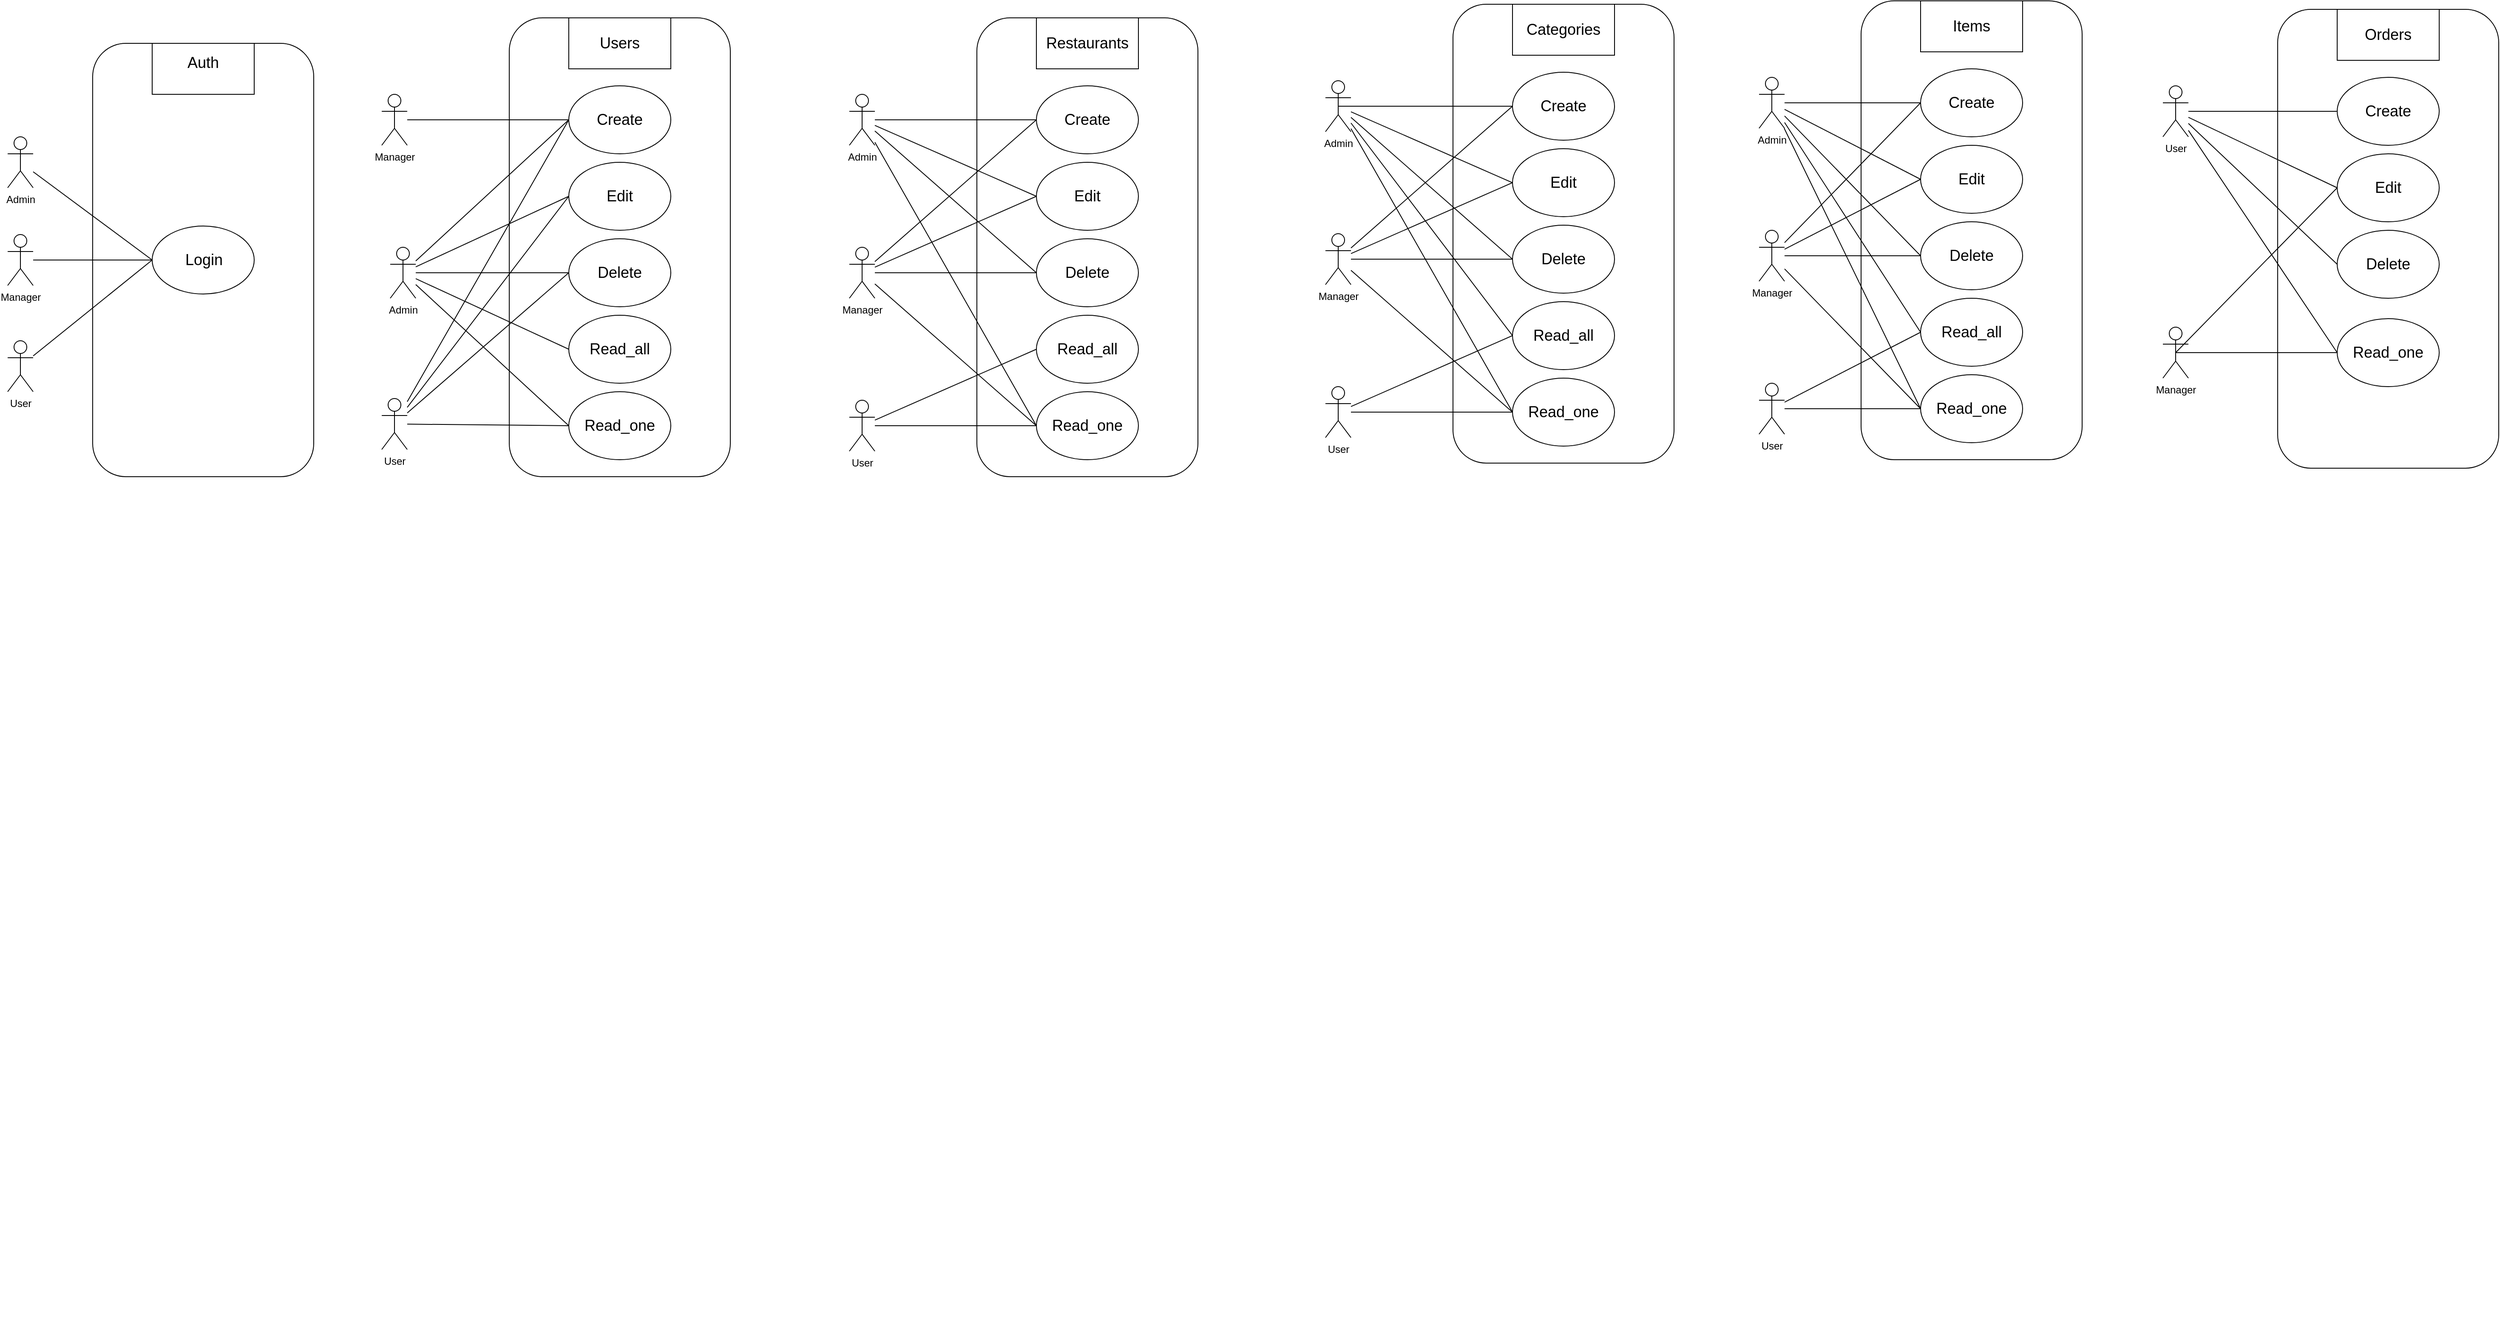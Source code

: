 <mxfile version="26.2.14">
  <diagram name="Page-1" id="IrTlBUPpmgUFjL3WfEIQ">
    <mxGraphModel dx="1830" dy="774" grid="1" gridSize="10" guides="1" tooltips="1" connect="1" arrows="1" fold="1" page="1" pageScale="1" pageWidth="827" pageHeight="1169" math="0" shadow="0">
      <root>
        <mxCell id="0" />
        <mxCell id="1" parent="0" />
        <mxCell id="YVw0PT_iwyBrZhyOGW0D-64" value="" style="group" vertex="1" connectable="0" parent="1">
          <mxGeometry x="620" y="1860" width="230" height="110" as="geometry" />
        </mxCell>
        <mxCell id="YVw0PT_iwyBrZhyOGW0D-65" value="" style="rounded=1;whiteSpace=wrap;html=1;" vertex="1" parent="1">
          <mxGeometry x="950" y="1170" width="260" height="540" as="geometry" />
        </mxCell>
        <mxCell id="YVw0PT_iwyBrZhyOGW0D-66" value="User&lt;div&gt;&lt;br&gt;&lt;/div&gt;" style="shape=umlActor;verticalLabelPosition=bottom;verticalAlign=top;html=1;outlineConnect=0;" vertex="1" parent="1">
          <mxGeometry x="800" y="1618" width="30" height="60" as="geometry" />
        </mxCell>
        <mxCell id="YVw0PT_iwyBrZhyOGW0D-67" value="&lt;div&gt;&lt;span style=&quot;font-size: 18px;&quot;&gt;Users&lt;/span&gt;&lt;/div&gt;" style="rounded=0;whiteSpace=wrap;html=1;" vertex="1" parent="1">
          <mxGeometry x="1020" y="1170" width="120" height="60" as="geometry" />
        </mxCell>
        <mxCell id="YVw0PT_iwyBrZhyOGW0D-68" value="&lt;span style=&quot;font-size: 18px;&quot;&gt;Create&lt;/span&gt;" style="ellipse;whiteSpace=wrap;html=1;" vertex="1" parent="1">
          <mxGeometry x="1020" y="1250" width="120" height="80" as="geometry" />
        </mxCell>
        <mxCell id="YVw0PT_iwyBrZhyOGW0D-69" value="&lt;div&gt;Manager&lt;/div&gt;" style="shape=umlActor;verticalLabelPosition=bottom;verticalAlign=top;html=1;outlineConnect=0;" vertex="1" parent="1">
          <mxGeometry x="800" y="1260" width="30" height="60" as="geometry" />
        </mxCell>
        <mxCell id="YVw0PT_iwyBrZhyOGW0D-70" value="&lt;div&gt;Admin&lt;/div&gt;" style="shape=umlActor;verticalLabelPosition=bottom;verticalAlign=top;html=1;outlineConnect=0;" vertex="1" parent="1">
          <mxGeometry x="810" y="1440" width="30" height="60" as="geometry" />
        </mxCell>
        <mxCell id="YVw0PT_iwyBrZhyOGW0D-71" value="&lt;span style=&quot;font-size: 18px;&quot;&gt;Edit&lt;/span&gt;" style="ellipse;whiteSpace=wrap;html=1;" vertex="1" parent="1">
          <mxGeometry x="1020" y="1340" width="120" height="80" as="geometry" />
        </mxCell>
        <mxCell id="YVw0PT_iwyBrZhyOGW0D-72" value="&lt;span style=&quot;font-size: 18px;&quot;&gt;Delete&lt;/span&gt;" style="ellipse;whiteSpace=wrap;html=1;" vertex="1" parent="1">
          <mxGeometry x="1020" y="1430" width="120" height="80" as="geometry" />
        </mxCell>
        <mxCell id="YVw0PT_iwyBrZhyOGW0D-73" value="&lt;span style=&quot;font-size: 18px;&quot;&gt;Read_all&lt;/span&gt;" style="ellipse;whiteSpace=wrap;html=1;" vertex="1" parent="1">
          <mxGeometry x="1020" y="1520" width="120" height="80" as="geometry" />
        </mxCell>
        <mxCell id="YVw0PT_iwyBrZhyOGW0D-74" value="&lt;span style=&quot;font-size: 18px;&quot;&gt;Read_one&lt;/span&gt;" style="ellipse;whiteSpace=wrap;html=1;" vertex="1" parent="1">
          <mxGeometry x="1020" y="1610" width="120" height="80" as="geometry" />
        </mxCell>
        <mxCell id="YVw0PT_iwyBrZhyOGW0D-75" value="" style="endArrow=none;html=1;rounded=0;entryX=0;entryY=0.5;entryDx=0;entryDy=0;" edge="1" parent="1" source="YVw0PT_iwyBrZhyOGW0D-66" target="YVw0PT_iwyBrZhyOGW0D-68">
          <mxGeometry width="50" height="50" relative="1" as="geometry">
            <mxPoint x="1060" y="1450" as="sourcePoint" />
            <mxPoint x="1110" y="1400" as="targetPoint" />
          </mxGeometry>
        </mxCell>
        <mxCell id="YVw0PT_iwyBrZhyOGW0D-76" value="" style="endArrow=none;html=1;rounded=0;entryX=0;entryY=0.5;entryDx=0;entryDy=0;" edge="1" parent="1" source="YVw0PT_iwyBrZhyOGW0D-69" target="YVw0PT_iwyBrZhyOGW0D-68">
          <mxGeometry width="50" height="50" relative="1" as="geometry">
            <mxPoint x="870" y="1488" as="sourcePoint" />
            <mxPoint x="1040" y="1460" as="targetPoint" />
          </mxGeometry>
        </mxCell>
        <mxCell id="YVw0PT_iwyBrZhyOGW0D-77" value="" style="endArrow=none;html=1;rounded=0;exitX=0;exitY=0.5;exitDx=0;exitDy=0;" edge="1" parent="1" source="YVw0PT_iwyBrZhyOGW0D-68" target="YVw0PT_iwyBrZhyOGW0D-70">
          <mxGeometry width="50" height="50" relative="1" as="geometry">
            <mxPoint x="870" y="1338" as="sourcePoint" />
            <mxPoint x="1040" y="1310" as="targetPoint" />
          </mxGeometry>
        </mxCell>
        <mxCell id="YVw0PT_iwyBrZhyOGW0D-78" value="" style="endArrow=none;html=1;rounded=0;exitX=0;exitY=0.5;exitDx=0;exitDy=0;" edge="1" parent="1" source="YVw0PT_iwyBrZhyOGW0D-71" target="YVw0PT_iwyBrZhyOGW0D-70">
          <mxGeometry width="50" height="50" relative="1" as="geometry">
            <mxPoint x="880" y="1348" as="sourcePoint" />
            <mxPoint x="1050" y="1320" as="targetPoint" />
          </mxGeometry>
        </mxCell>
        <mxCell id="YVw0PT_iwyBrZhyOGW0D-79" value="" style="endArrow=none;html=1;rounded=0;exitX=0;exitY=0.5;exitDx=0;exitDy=0;" edge="1" parent="1" source="YVw0PT_iwyBrZhyOGW0D-72" target="YVw0PT_iwyBrZhyOGW0D-70">
          <mxGeometry width="50" height="50" relative="1" as="geometry">
            <mxPoint x="890" y="1358" as="sourcePoint" />
            <mxPoint x="1060" y="1330" as="targetPoint" />
          </mxGeometry>
        </mxCell>
        <mxCell id="YVw0PT_iwyBrZhyOGW0D-80" value="" style="endArrow=none;html=1;rounded=0;exitX=0;exitY=0.5;exitDx=0;exitDy=0;" edge="1" parent="1" source="YVw0PT_iwyBrZhyOGW0D-73" target="YVw0PT_iwyBrZhyOGW0D-70">
          <mxGeometry width="50" height="50" relative="1" as="geometry">
            <mxPoint x="900" y="1368" as="sourcePoint" />
            <mxPoint x="1070" y="1340" as="targetPoint" />
          </mxGeometry>
        </mxCell>
        <mxCell id="YVw0PT_iwyBrZhyOGW0D-81" value="" style="endArrow=none;html=1;rounded=0;exitX=0;exitY=0.5;exitDx=0;exitDy=0;" edge="1" parent="1" source="YVw0PT_iwyBrZhyOGW0D-74" target="YVw0PT_iwyBrZhyOGW0D-70">
          <mxGeometry width="50" height="50" relative="1" as="geometry">
            <mxPoint x="910" y="1378" as="sourcePoint" />
            <mxPoint x="1080" y="1350" as="targetPoint" />
          </mxGeometry>
        </mxCell>
        <mxCell id="YVw0PT_iwyBrZhyOGW0D-82" value="" style="endArrow=none;html=1;rounded=0;entryX=0;entryY=0.5;entryDx=0;entryDy=0;" edge="1" parent="1" source="YVw0PT_iwyBrZhyOGW0D-66" target="YVw0PT_iwyBrZhyOGW0D-71">
          <mxGeometry width="50" height="50" relative="1" as="geometry">
            <mxPoint x="920" y="1388" as="sourcePoint" />
            <mxPoint x="1090" y="1360" as="targetPoint" />
          </mxGeometry>
        </mxCell>
        <mxCell id="YVw0PT_iwyBrZhyOGW0D-83" value="" style="endArrow=none;html=1;rounded=0;entryX=0;entryY=0.5;entryDx=0;entryDy=0;" edge="1" parent="1" source="YVw0PT_iwyBrZhyOGW0D-66" target="YVw0PT_iwyBrZhyOGW0D-72">
          <mxGeometry width="50" height="50" relative="1" as="geometry">
            <mxPoint x="930" y="1398" as="sourcePoint" />
            <mxPoint x="1100" y="1370" as="targetPoint" />
          </mxGeometry>
        </mxCell>
        <mxCell id="YVw0PT_iwyBrZhyOGW0D-84" value="" style="endArrow=none;html=1;rounded=0;entryX=0;entryY=0.5;entryDx=0;entryDy=0;" edge="1" parent="1" source="YVw0PT_iwyBrZhyOGW0D-66" target="YVw0PT_iwyBrZhyOGW0D-74">
          <mxGeometry width="50" height="50" relative="1" as="geometry">
            <mxPoint x="940" y="1408" as="sourcePoint" />
            <mxPoint x="1110" y="1380" as="targetPoint" />
          </mxGeometry>
        </mxCell>
        <mxCell id="YVw0PT_iwyBrZhyOGW0D-85" value="" style="group" vertex="1" connectable="0" parent="1">
          <mxGeometry x="1230" y="2560" width="230" height="110" as="geometry" />
        </mxCell>
        <mxCell id="YVw0PT_iwyBrZhyOGW0D-86" value="" style="group" vertex="1" connectable="0" parent="YVw0PT_iwyBrZhyOGW0D-85">
          <mxGeometry width="230" height="110" as="geometry" />
        </mxCell>
        <mxCell id="YVw0PT_iwyBrZhyOGW0D-87" style="edgeStyle=orthogonalEdgeStyle;rounded=0;orthogonalLoop=1;jettySize=auto;html=1;exitX=0.5;exitY=1;exitDx=0;exitDy=0;exitPerimeter=0;" edge="1" parent="YVw0PT_iwyBrZhyOGW0D-86">
          <mxGeometry relative="1" as="geometry">
            <mxPoint x="115.0" y="110.0" as="sourcePoint" />
            <mxPoint x="115.0" y="110.0" as="targetPoint" />
          </mxGeometry>
        </mxCell>
        <mxCell id="YVw0PT_iwyBrZhyOGW0D-88" value="" style="group" vertex="1" connectable="0" parent="1">
          <mxGeometry x="2460" y="2590" width="230" height="110" as="geometry" />
        </mxCell>
        <mxCell id="YVw0PT_iwyBrZhyOGW0D-89" value="" style="group" vertex="1" connectable="0" parent="YVw0PT_iwyBrZhyOGW0D-88">
          <mxGeometry width="230" height="110" as="geometry" />
        </mxCell>
        <mxCell id="YVw0PT_iwyBrZhyOGW0D-90" style="edgeStyle=orthogonalEdgeStyle;rounded=0;orthogonalLoop=1;jettySize=auto;html=1;exitX=0.5;exitY=1;exitDx=0;exitDy=0;exitPerimeter=0;" edge="1" parent="YVw0PT_iwyBrZhyOGW0D-89">
          <mxGeometry relative="1" as="geometry">
            <mxPoint x="115.0" y="110.0" as="sourcePoint" />
            <mxPoint x="115.0" y="110.0" as="targetPoint" />
          </mxGeometry>
        </mxCell>
        <mxCell id="YVw0PT_iwyBrZhyOGW0D-91" value="" style="rounded=1;whiteSpace=wrap;html=1;" vertex="1" parent="1">
          <mxGeometry x="460" y="1200" width="260" height="510" as="geometry" />
        </mxCell>
        <mxCell id="YVw0PT_iwyBrZhyOGW0D-92" value="User&lt;div&gt;&lt;br&gt;&lt;/div&gt;" style="shape=umlActor;verticalLabelPosition=bottom;verticalAlign=top;html=1;outlineConnect=0;" vertex="1" parent="1">
          <mxGeometry x="360" y="1550" width="30" height="60" as="geometry" />
        </mxCell>
        <mxCell id="YVw0PT_iwyBrZhyOGW0D-93" value="&lt;font style=&quot;font-size: 18px;&quot;&gt;Auth&lt;/font&gt;&lt;div&gt;&lt;br&gt;&lt;/div&gt;" style="rounded=0;whiteSpace=wrap;html=1;" vertex="1" parent="1">
          <mxGeometry x="530" y="1200" width="120" height="60" as="geometry" />
        </mxCell>
        <mxCell id="YVw0PT_iwyBrZhyOGW0D-94" value="" style="ellipse;whiteSpace=wrap;html=1;" vertex="1" parent="1">
          <mxGeometry x="530" y="1415" width="120" height="80" as="geometry" />
        </mxCell>
        <mxCell id="YVw0PT_iwyBrZhyOGW0D-95" value="&lt;font style=&quot;font-size: 18px;&quot;&gt;Login&lt;/font&gt;" style="text;html=1;align=center;verticalAlign=middle;whiteSpace=wrap;rounded=0;" vertex="1" parent="1">
          <mxGeometry x="561" y="1440" width="60" height="30" as="geometry" />
        </mxCell>
        <mxCell id="YVw0PT_iwyBrZhyOGW0D-96" value="&lt;div&gt;Manager&lt;/div&gt;" style="shape=umlActor;verticalLabelPosition=bottom;verticalAlign=top;html=1;outlineConnect=0;" vertex="1" parent="1">
          <mxGeometry x="360" y="1425" width="30" height="60" as="geometry" />
        </mxCell>
        <mxCell id="YVw0PT_iwyBrZhyOGW0D-97" value="&lt;div&gt;Admin&lt;/div&gt;" style="shape=umlActor;verticalLabelPosition=bottom;verticalAlign=top;html=1;outlineConnect=0;" vertex="1" parent="1">
          <mxGeometry x="360" y="1310" width="30" height="60" as="geometry" />
        </mxCell>
        <mxCell id="YVw0PT_iwyBrZhyOGW0D-98" value="" style="endArrow=none;html=1;rounded=0;entryX=0;entryY=0.5;entryDx=0;entryDy=0;" edge="1" parent="1" source="YVw0PT_iwyBrZhyOGW0D-96" target="YVw0PT_iwyBrZhyOGW0D-94">
          <mxGeometry width="50" height="50" relative="1" as="geometry">
            <mxPoint x="530" y="1570" as="sourcePoint" />
            <mxPoint x="580" y="1520" as="targetPoint" />
          </mxGeometry>
        </mxCell>
        <mxCell id="YVw0PT_iwyBrZhyOGW0D-99" value="" style="endArrow=none;html=1;rounded=0;entryX=0;entryY=0.5;entryDx=0;entryDy=0;" edge="1" parent="1" source="YVw0PT_iwyBrZhyOGW0D-92" target="YVw0PT_iwyBrZhyOGW0D-94">
          <mxGeometry width="50" height="50" relative="1" as="geometry">
            <mxPoint x="360" y="1354" as="sourcePoint" />
            <mxPoint x="548" y="1320" as="targetPoint" />
          </mxGeometry>
        </mxCell>
        <mxCell id="YVw0PT_iwyBrZhyOGW0D-100" value="" style="endArrow=none;html=1;rounded=0;exitX=0;exitY=0.5;exitDx=0;exitDy=0;" edge="1" parent="1" source="YVw0PT_iwyBrZhyOGW0D-94" target="YVw0PT_iwyBrZhyOGW0D-97">
          <mxGeometry width="50" height="50" relative="1" as="geometry">
            <mxPoint x="660" y="1440" as="sourcePoint" />
            <mxPoint x="848" y="1406" as="targetPoint" />
          </mxGeometry>
        </mxCell>
        <mxCell id="YVw0PT_iwyBrZhyOGW0D-101" value="" style="group" vertex="1" connectable="0" parent="1">
          <mxGeometry x="2140" y="2070" width="230" height="110" as="geometry" />
        </mxCell>
        <mxCell id="YVw0PT_iwyBrZhyOGW0D-102" value="" style="group" vertex="1" connectable="0" parent="YVw0PT_iwyBrZhyOGW0D-101">
          <mxGeometry width="230" height="110" as="geometry" />
        </mxCell>
        <mxCell id="YVw0PT_iwyBrZhyOGW0D-103" style="edgeStyle=orthogonalEdgeStyle;rounded=0;orthogonalLoop=1;jettySize=auto;html=1;exitX=0.5;exitY=1;exitDx=0;exitDy=0;exitPerimeter=0;" edge="1" parent="YVw0PT_iwyBrZhyOGW0D-102">
          <mxGeometry relative="1" as="geometry">
            <mxPoint x="115.0" y="110.0" as="sourcePoint" />
            <mxPoint x="115.0" y="110.0" as="targetPoint" />
          </mxGeometry>
        </mxCell>
        <mxCell id="YVw0PT_iwyBrZhyOGW0D-104" value="" style="rounded=1;whiteSpace=wrap;html=1;" vertex="1" parent="1">
          <mxGeometry x="1500" y="1170" width="260" height="540" as="geometry" />
        </mxCell>
        <mxCell id="YVw0PT_iwyBrZhyOGW0D-105" value="User&lt;div&gt;&lt;br&gt;&lt;/div&gt;" style="shape=umlActor;verticalLabelPosition=bottom;verticalAlign=top;html=1;outlineConnect=0;" vertex="1" parent="1">
          <mxGeometry x="1350" y="1620" width="30" height="60" as="geometry" />
        </mxCell>
        <mxCell id="YVw0PT_iwyBrZhyOGW0D-106" value="&lt;div&gt;&lt;span style=&quot;font-size: 18px;&quot;&gt;Restaurants&lt;/span&gt;&lt;/div&gt;" style="rounded=0;whiteSpace=wrap;html=1;" vertex="1" parent="1">
          <mxGeometry x="1570" y="1170" width="120" height="60" as="geometry" />
        </mxCell>
        <mxCell id="YVw0PT_iwyBrZhyOGW0D-107" value="&lt;span style=&quot;font-size: 18px;&quot;&gt;Create&lt;/span&gt;" style="ellipse;whiteSpace=wrap;html=1;" vertex="1" parent="1">
          <mxGeometry x="1570" y="1250" width="120" height="80" as="geometry" />
        </mxCell>
        <mxCell id="YVw0PT_iwyBrZhyOGW0D-108" value="&lt;div&gt;Manager&lt;/div&gt;" style="shape=umlActor;verticalLabelPosition=bottom;verticalAlign=top;html=1;outlineConnect=0;" vertex="1" parent="1">
          <mxGeometry x="1350" y="1440" width="30" height="60" as="geometry" />
        </mxCell>
        <mxCell id="YVw0PT_iwyBrZhyOGW0D-109" value="&lt;div&gt;Admin&lt;/div&gt;" style="shape=umlActor;verticalLabelPosition=bottom;verticalAlign=top;html=1;outlineConnect=0;" vertex="1" parent="1">
          <mxGeometry x="1350" y="1260" width="30" height="60" as="geometry" />
        </mxCell>
        <mxCell id="YVw0PT_iwyBrZhyOGW0D-110" value="&lt;span style=&quot;font-size: 18px;&quot;&gt;Edit&lt;/span&gt;" style="ellipse;whiteSpace=wrap;html=1;" vertex="1" parent="1">
          <mxGeometry x="1570" y="1340" width="120" height="80" as="geometry" />
        </mxCell>
        <mxCell id="YVw0PT_iwyBrZhyOGW0D-111" value="&lt;span style=&quot;font-size: 18px;&quot;&gt;Delete&lt;/span&gt;" style="ellipse;whiteSpace=wrap;html=1;" vertex="1" parent="1">
          <mxGeometry x="1570" y="1430" width="120" height="80" as="geometry" />
        </mxCell>
        <mxCell id="YVw0PT_iwyBrZhyOGW0D-112" value="&lt;span style=&quot;font-size: 18px;&quot;&gt;Read_all&lt;/span&gt;" style="ellipse;whiteSpace=wrap;html=1;" vertex="1" parent="1">
          <mxGeometry x="1570" y="1520" width="120" height="80" as="geometry" />
        </mxCell>
        <mxCell id="YVw0PT_iwyBrZhyOGW0D-113" value="&lt;span style=&quot;font-size: 18px;&quot;&gt;Read_one&lt;/span&gt;" style="ellipse;whiteSpace=wrap;html=1;" vertex="1" parent="1">
          <mxGeometry x="1570" y="1610" width="120" height="80" as="geometry" />
        </mxCell>
        <mxCell id="YVw0PT_iwyBrZhyOGW0D-114" value="" style="endArrow=none;html=1;rounded=0;entryX=0;entryY=0.5;entryDx=0;entryDy=0;" edge="1" parent="1" source="YVw0PT_iwyBrZhyOGW0D-108" target="YVw0PT_iwyBrZhyOGW0D-107">
          <mxGeometry width="50" height="50" relative="1" as="geometry">
            <mxPoint x="1540" y="1450" as="sourcePoint" />
            <mxPoint x="1590" y="1400" as="targetPoint" />
          </mxGeometry>
        </mxCell>
        <mxCell id="YVw0PT_iwyBrZhyOGW0D-115" value="" style="endArrow=none;html=1;rounded=0;entryX=0;entryY=0.5;entryDx=0;entryDy=0;" edge="1" parent="1" source="YVw0PT_iwyBrZhyOGW0D-109" target="YVw0PT_iwyBrZhyOGW0D-107">
          <mxGeometry width="50" height="50" relative="1" as="geometry">
            <mxPoint x="1410" y="1585" as="sourcePoint" />
            <mxPoint x="1580" y="1594" as="targetPoint" />
          </mxGeometry>
        </mxCell>
        <mxCell id="YVw0PT_iwyBrZhyOGW0D-116" value="" style="endArrow=none;html=1;rounded=0;entryX=0;entryY=0.5;entryDx=0;entryDy=0;" edge="1" parent="1" source="YVw0PT_iwyBrZhyOGW0D-108" target="YVw0PT_iwyBrZhyOGW0D-110">
          <mxGeometry width="50" height="50" relative="1" as="geometry">
            <mxPoint x="1420" y="1301" as="sourcePoint" />
            <mxPoint x="1590" y="1310" as="targetPoint" />
          </mxGeometry>
        </mxCell>
        <mxCell id="YVw0PT_iwyBrZhyOGW0D-117" value="" style="endArrow=none;html=1;rounded=0;entryX=0;entryY=0.5;entryDx=0;entryDy=0;" edge="1" parent="1" source="YVw0PT_iwyBrZhyOGW0D-108" target="YVw0PT_iwyBrZhyOGW0D-111">
          <mxGeometry width="50" height="50" relative="1" as="geometry">
            <mxPoint x="1430" y="1311" as="sourcePoint" />
            <mxPoint x="1600" y="1320" as="targetPoint" />
          </mxGeometry>
        </mxCell>
        <mxCell id="YVw0PT_iwyBrZhyOGW0D-118" value="" style="endArrow=none;html=1;rounded=0;entryX=0;entryY=0.5;entryDx=0;entryDy=0;" edge="1" parent="1" source="YVw0PT_iwyBrZhyOGW0D-108" target="YVw0PT_iwyBrZhyOGW0D-113">
          <mxGeometry width="50" height="50" relative="1" as="geometry">
            <mxPoint x="1440" y="1321" as="sourcePoint" />
            <mxPoint x="1610" y="1330" as="targetPoint" />
          </mxGeometry>
        </mxCell>
        <mxCell id="YVw0PT_iwyBrZhyOGW0D-119" value="" style="endArrow=none;html=1;rounded=0;entryX=0;entryY=0.5;entryDx=0;entryDy=0;" edge="1" parent="1" source="YVw0PT_iwyBrZhyOGW0D-105" target="YVw0PT_iwyBrZhyOGW0D-112">
          <mxGeometry width="50" height="50" relative="1" as="geometry">
            <mxPoint x="1450" y="1331" as="sourcePoint" />
            <mxPoint x="1620" y="1340" as="targetPoint" />
          </mxGeometry>
        </mxCell>
        <mxCell id="YVw0PT_iwyBrZhyOGW0D-120" value="" style="endArrow=none;html=1;rounded=0;entryX=0;entryY=0.5;entryDx=0;entryDy=0;" edge="1" parent="1" source="YVw0PT_iwyBrZhyOGW0D-105" target="YVw0PT_iwyBrZhyOGW0D-113">
          <mxGeometry width="50" height="50" relative="1" as="geometry">
            <mxPoint x="1460" y="1341" as="sourcePoint" />
            <mxPoint x="1630" y="1350" as="targetPoint" />
          </mxGeometry>
        </mxCell>
        <mxCell id="YVw0PT_iwyBrZhyOGW0D-121" value="" style="endArrow=none;html=1;rounded=0;entryX=0;entryY=0.5;entryDx=0;entryDy=0;" edge="1" parent="1" source="YVw0PT_iwyBrZhyOGW0D-109" target="YVw0PT_iwyBrZhyOGW0D-110">
          <mxGeometry width="50" height="50" relative="1" as="geometry">
            <mxPoint x="1470" y="1351" as="sourcePoint" />
            <mxPoint x="1640" y="1360" as="targetPoint" />
          </mxGeometry>
        </mxCell>
        <mxCell id="YVw0PT_iwyBrZhyOGW0D-122" value="" style="endArrow=none;html=1;rounded=0;entryX=0;entryY=0.5;entryDx=0;entryDy=0;" edge="1" parent="1" source="YVw0PT_iwyBrZhyOGW0D-109" target="YVw0PT_iwyBrZhyOGW0D-111">
          <mxGeometry width="50" height="50" relative="1" as="geometry">
            <mxPoint x="1480" y="1361" as="sourcePoint" />
            <mxPoint x="1650" y="1370" as="targetPoint" />
          </mxGeometry>
        </mxCell>
        <mxCell id="YVw0PT_iwyBrZhyOGW0D-123" value="" style="endArrow=none;html=1;rounded=0;entryX=0;entryY=0.5;entryDx=0;entryDy=0;" edge="1" parent="1" source="YVw0PT_iwyBrZhyOGW0D-109" target="YVw0PT_iwyBrZhyOGW0D-113">
          <mxGeometry width="50" height="50" relative="1" as="geometry">
            <mxPoint x="1490" y="1371" as="sourcePoint" />
            <mxPoint x="1660" y="1380" as="targetPoint" />
          </mxGeometry>
        </mxCell>
        <mxCell id="YVw0PT_iwyBrZhyOGW0D-124" value="" style="rounded=1;whiteSpace=wrap;html=1;" vertex="1" parent="1">
          <mxGeometry x="2060" y="1154" width="260" height="540" as="geometry" />
        </mxCell>
        <mxCell id="YVw0PT_iwyBrZhyOGW0D-125" value="User&lt;div&gt;&lt;br&gt;&lt;/div&gt;" style="shape=umlActor;verticalLabelPosition=bottom;verticalAlign=top;html=1;outlineConnect=0;" vertex="1" parent="1">
          <mxGeometry x="1910" y="1604" width="30" height="60" as="geometry" />
        </mxCell>
        <mxCell id="YVw0PT_iwyBrZhyOGW0D-126" value="&lt;div&gt;&lt;span style=&quot;font-size: 18px;&quot;&gt;Categories&lt;/span&gt;&lt;/div&gt;" style="rounded=0;whiteSpace=wrap;html=1;" vertex="1" parent="1">
          <mxGeometry x="2130" y="1154" width="120" height="60" as="geometry" />
        </mxCell>
        <mxCell id="YVw0PT_iwyBrZhyOGW0D-127" value="&lt;span style=&quot;font-size: 18px;&quot;&gt;Create&lt;/span&gt;" style="ellipse;whiteSpace=wrap;html=1;" vertex="1" parent="1">
          <mxGeometry x="2130" y="1234" width="120" height="80" as="geometry" />
        </mxCell>
        <mxCell id="YVw0PT_iwyBrZhyOGW0D-128" value="&lt;div&gt;Manager&lt;/div&gt;" style="shape=umlActor;verticalLabelPosition=bottom;verticalAlign=top;html=1;outlineConnect=0;" vertex="1" parent="1">
          <mxGeometry x="1910" y="1424" width="30" height="60" as="geometry" />
        </mxCell>
        <mxCell id="YVw0PT_iwyBrZhyOGW0D-129" value="&lt;div&gt;Admin&lt;/div&gt;" style="shape=umlActor;verticalLabelPosition=bottom;verticalAlign=top;html=1;outlineConnect=0;" vertex="1" parent="1">
          <mxGeometry x="1910" y="1244" width="30" height="60" as="geometry" />
        </mxCell>
        <mxCell id="YVw0PT_iwyBrZhyOGW0D-130" value="&lt;span style=&quot;font-size: 18px;&quot;&gt;Edit&lt;/span&gt;" style="ellipse;whiteSpace=wrap;html=1;" vertex="1" parent="1">
          <mxGeometry x="2130" y="1324" width="120" height="80" as="geometry" />
        </mxCell>
        <mxCell id="YVw0PT_iwyBrZhyOGW0D-131" value="&lt;span style=&quot;font-size: 18px;&quot;&gt;Delete&lt;/span&gt;" style="ellipse;whiteSpace=wrap;html=1;" vertex="1" parent="1">
          <mxGeometry x="2130" y="1414" width="120" height="80" as="geometry" />
        </mxCell>
        <mxCell id="YVw0PT_iwyBrZhyOGW0D-132" value="&lt;span style=&quot;font-size: 18px;&quot;&gt;Read_all&lt;/span&gt;" style="ellipse;whiteSpace=wrap;html=1;" vertex="1" parent="1">
          <mxGeometry x="2130" y="1504" width="120" height="80" as="geometry" />
        </mxCell>
        <mxCell id="YVw0PT_iwyBrZhyOGW0D-133" value="&lt;span style=&quot;font-size: 18px;&quot;&gt;Read_one&lt;/span&gt;" style="ellipse;whiteSpace=wrap;html=1;" vertex="1" parent="1">
          <mxGeometry x="2130" y="1594" width="120" height="80" as="geometry" />
        </mxCell>
        <mxCell id="YVw0PT_iwyBrZhyOGW0D-134" value="" style="endArrow=none;html=1;rounded=0;exitX=0.5;exitY=0.5;exitDx=0;exitDy=0;exitPerimeter=0;entryX=0;entryY=0.5;entryDx=0;entryDy=0;" edge="1" parent="1" source="YVw0PT_iwyBrZhyOGW0D-129" target="YVw0PT_iwyBrZhyOGW0D-127">
          <mxGeometry width="50" height="50" relative="1" as="geometry">
            <mxPoint x="2180" y="1480" as="sourcePoint" />
            <mxPoint x="2230" y="1430" as="targetPoint" />
          </mxGeometry>
        </mxCell>
        <mxCell id="YVw0PT_iwyBrZhyOGW0D-135" value="" style="endArrow=none;html=1;rounded=0;entryX=0;entryY=0.5;entryDx=0;entryDy=0;" edge="1" parent="1" source="YVw0PT_iwyBrZhyOGW0D-129" target="YVw0PT_iwyBrZhyOGW0D-130">
          <mxGeometry width="50" height="50" relative="1" as="geometry">
            <mxPoint x="1935" y="1274" as="sourcePoint" />
            <mxPoint x="2140" y="1284" as="targetPoint" />
          </mxGeometry>
        </mxCell>
        <mxCell id="YVw0PT_iwyBrZhyOGW0D-136" value="" style="endArrow=none;html=1;rounded=0;entryX=0;entryY=0.5;entryDx=0;entryDy=0;" edge="1" parent="1" source="YVw0PT_iwyBrZhyOGW0D-129" target="YVw0PT_iwyBrZhyOGW0D-131">
          <mxGeometry width="50" height="50" relative="1" as="geometry">
            <mxPoint x="1945" y="1284" as="sourcePoint" />
            <mxPoint x="2150" y="1294" as="targetPoint" />
          </mxGeometry>
        </mxCell>
        <mxCell id="YVw0PT_iwyBrZhyOGW0D-137" value="" style="endArrow=none;html=1;rounded=0;entryX=0;entryY=0.5;entryDx=0;entryDy=0;" edge="1" parent="1" source="YVw0PT_iwyBrZhyOGW0D-129" target="YVw0PT_iwyBrZhyOGW0D-132">
          <mxGeometry width="50" height="50" relative="1" as="geometry">
            <mxPoint x="1955" y="1294" as="sourcePoint" />
            <mxPoint x="2160" y="1304" as="targetPoint" />
          </mxGeometry>
        </mxCell>
        <mxCell id="YVw0PT_iwyBrZhyOGW0D-138" value="" style="endArrow=none;html=1;rounded=0;entryX=0;entryY=0.5;entryDx=0;entryDy=0;" edge="1" parent="1" source="YVw0PT_iwyBrZhyOGW0D-129" target="YVw0PT_iwyBrZhyOGW0D-133">
          <mxGeometry width="50" height="50" relative="1" as="geometry">
            <mxPoint x="1965" y="1304" as="sourcePoint" />
            <mxPoint x="2170" y="1314" as="targetPoint" />
          </mxGeometry>
        </mxCell>
        <mxCell id="YVw0PT_iwyBrZhyOGW0D-139" value="" style="endArrow=none;html=1;rounded=0;entryX=0;entryY=0.5;entryDx=0;entryDy=0;" edge="1" parent="1" source="YVw0PT_iwyBrZhyOGW0D-128" target="YVw0PT_iwyBrZhyOGW0D-127">
          <mxGeometry width="50" height="50" relative="1" as="geometry">
            <mxPoint x="1975" y="1314" as="sourcePoint" />
            <mxPoint x="2180" y="1324" as="targetPoint" />
          </mxGeometry>
        </mxCell>
        <mxCell id="YVw0PT_iwyBrZhyOGW0D-140" value="" style="endArrow=none;html=1;rounded=0;entryX=0;entryY=0.5;entryDx=0;entryDy=0;" edge="1" parent="1" source="YVw0PT_iwyBrZhyOGW0D-128" target="YVw0PT_iwyBrZhyOGW0D-130">
          <mxGeometry width="50" height="50" relative="1" as="geometry">
            <mxPoint x="1985" y="1324" as="sourcePoint" />
            <mxPoint x="2190" y="1334" as="targetPoint" />
          </mxGeometry>
        </mxCell>
        <mxCell id="YVw0PT_iwyBrZhyOGW0D-141" value="" style="endArrow=none;html=1;rounded=0;entryX=0;entryY=0.5;entryDx=0;entryDy=0;" edge="1" parent="1" source="YVw0PT_iwyBrZhyOGW0D-128" target="YVw0PT_iwyBrZhyOGW0D-131">
          <mxGeometry width="50" height="50" relative="1" as="geometry">
            <mxPoint x="1995" y="1334" as="sourcePoint" />
            <mxPoint x="2200" y="1344" as="targetPoint" />
          </mxGeometry>
        </mxCell>
        <mxCell id="YVw0PT_iwyBrZhyOGW0D-142" value="" style="endArrow=none;html=1;rounded=0;entryX=0;entryY=0.5;entryDx=0;entryDy=0;" edge="1" parent="1" source="YVw0PT_iwyBrZhyOGW0D-128" target="YVw0PT_iwyBrZhyOGW0D-133">
          <mxGeometry width="50" height="50" relative="1" as="geometry">
            <mxPoint x="2005" y="1344" as="sourcePoint" />
            <mxPoint x="2210" y="1354" as="targetPoint" />
          </mxGeometry>
        </mxCell>
        <mxCell id="YVw0PT_iwyBrZhyOGW0D-143" value="" style="endArrow=none;html=1;rounded=0;entryX=0;entryY=0.5;entryDx=0;entryDy=0;" edge="1" parent="1" source="YVw0PT_iwyBrZhyOGW0D-125" target="YVw0PT_iwyBrZhyOGW0D-132">
          <mxGeometry width="50" height="50" relative="1" as="geometry">
            <mxPoint x="2015" y="1354" as="sourcePoint" />
            <mxPoint x="2220" y="1364" as="targetPoint" />
          </mxGeometry>
        </mxCell>
        <mxCell id="YVw0PT_iwyBrZhyOGW0D-144" value="" style="endArrow=none;html=1;rounded=0;entryX=0;entryY=0.5;entryDx=0;entryDy=0;" edge="1" parent="1" source="YVw0PT_iwyBrZhyOGW0D-125" target="YVw0PT_iwyBrZhyOGW0D-133">
          <mxGeometry width="50" height="50" relative="1" as="geometry">
            <mxPoint x="2025" y="1364" as="sourcePoint" />
            <mxPoint x="2230" y="1374" as="targetPoint" />
          </mxGeometry>
        </mxCell>
        <mxCell id="YVw0PT_iwyBrZhyOGW0D-145" value="" style="rounded=1;whiteSpace=wrap;html=1;" vertex="1" parent="1">
          <mxGeometry x="2540" y="1150" width="260" height="540" as="geometry" />
        </mxCell>
        <mxCell id="YVw0PT_iwyBrZhyOGW0D-146" value="User&lt;div&gt;&lt;br&gt;&lt;/div&gt;" style="shape=umlActor;verticalLabelPosition=bottom;verticalAlign=top;html=1;outlineConnect=0;" vertex="1" parent="1">
          <mxGeometry x="2420" y="1600" width="30" height="60" as="geometry" />
        </mxCell>
        <mxCell id="YVw0PT_iwyBrZhyOGW0D-147" value="&lt;div&gt;&lt;span style=&quot;font-size: 18px;&quot;&gt;Items&lt;/span&gt;&lt;/div&gt;" style="rounded=0;whiteSpace=wrap;html=1;" vertex="1" parent="1">
          <mxGeometry x="2610" y="1150" width="120" height="60" as="geometry" />
        </mxCell>
        <mxCell id="YVw0PT_iwyBrZhyOGW0D-148" value="&lt;span style=&quot;font-size: 18px;&quot;&gt;Create&lt;/span&gt;" style="ellipse;whiteSpace=wrap;html=1;" vertex="1" parent="1">
          <mxGeometry x="2610" y="1230" width="120" height="80" as="geometry" />
        </mxCell>
        <mxCell id="YVw0PT_iwyBrZhyOGW0D-149" value="&lt;div&gt;Manager&lt;/div&gt;" style="shape=umlActor;verticalLabelPosition=bottom;verticalAlign=top;html=1;outlineConnect=0;" vertex="1" parent="1">
          <mxGeometry x="2420" y="1420" width="30" height="60" as="geometry" />
        </mxCell>
        <mxCell id="YVw0PT_iwyBrZhyOGW0D-150" value="&lt;div&gt;Admin&lt;/div&gt;" style="shape=umlActor;verticalLabelPosition=bottom;verticalAlign=top;html=1;outlineConnect=0;" vertex="1" parent="1">
          <mxGeometry x="2420" y="1240" width="30" height="60" as="geometry" />
        </mxCell>
        <mxCell id="YVw0PT_iwyBrZhyOGW0D-151" value="&lt;span style=&quot;font-size: 18px;&quot;&gt;Edit&lt;/span&gt;" style="ellipse;whiteSpace=wrap;html=1;" vertex="1" parent="1">
          <mxGeometry x="2610" y="1320" width="120" height="80" as="geometry" />
        </mxCell>
        <mxCell id="YVw0PT_iwyBrZhyOGW0D-152" value="&lt;span style=&quot;font-size: 18px;&quot;&gt;Delete&lt;/span&gt;" style="ellipse;whiteSpace=wrap;html=1;" vertex="1" parent="1">
          <mxGeometry x="2610" y="1410" width="120" height="80" as="geometry" />
        </mxCell>
        <mxCell id="YVw0PT_iwyBrZhyOGW0D-153" value="&lt;span style=&quot;font-size: 18px;&quot;&gt;Read_all&lt;/span&gt;" style="ellipse;whiteSpace=wrap;html=1;" vertex="1" parent="1">
          <mxGeometry x="2610" y="1500" width="120" height="80" as="geometry" />
        </mxCell>
        <mxCell id="YVw0PT_iwyBrZhyOGW0D-154" value="&lt;span style=&quot;font-size: 18px;&quot;&gt;Read_one&lt;/span&gt;" style="ellipse;whiteSpace=wrap;html=1;" vertex="1" parent="1">
          <mxGeometry x="2610" y="1590" width="120" height="80" as="geometry" />
        </mxCell>
        <mxCell id="YVw0PT_iwyBrZhyOGW0D-155" value="" style="endArrow=none;html=1;rounded=0;entryX=0;entryY=0.5;entryDx=0;entryDy=0;" edge="1" parent="1" source="YVw0PT_iwyBrZhyOGW0D-150" target="YVw0PT_iwyBrZhyOGW0D-148">
          <mxGeometry width="50" height="50" relative="1" as="geometry">
            <mxPoint x="2580" y="1450" as="sourcePoint" />
            <mxPoint x="2630" y="1400" as="targetPoint" />
          </mxGeometry>
        </mxCell>
        <mxCell id="YVw0PT_iwyBrZhyOGW0D-156" value="" style="endArrow=none;html=1;rounded=0;entryX=0;entryY=0.5;entryDx=0;entryDy=0;" edge="1" parent="1" source="YVw0PT_iwyBrZhyOGW0D-150" target="YVw0PT_iwyBrZhyOGW0D-151">
          <mxGeometry width="50" height="50" relative="1" as="geometry">
            <mxPoint x="2430" y="1271" as="sourcePoint" />
            <mxPoint x="2620" y="1280" as="targetPoint" />
          </mxGeometry>
        </mxCell>
        <mxCell id="YVw0PT_iwyBrZhyOGW0D-157" value="" style="endArrow=none;html=1;rounded=0;entryX=0;entryY=0.5;entryDx=0;entryDy=0;" edge="1" parent="1" source="YVw0PT_iwyBrZhyOGW0D-150" target="YVw0PT_iwyBrZhyOGW0D-152">
          <mxGeometry width="50" height="50" relative="1" as="geometry">
            <mxPoint x="2440" y="1281" as="sourcePoint" />
            <mxPoint x="2630" y="1290" as="targetPoint" />
          </mxGeometry>
        </mxCell>
        <mxCell id="YVw0PT_iwyBrZhyOGW0D-158" value="" style="endArrow=none;html=1;rounded=0;entryX=0;entryY=0.5;entryDx=0;entryDy=0;" edge="1" parent="1" source="YVw0PT_iwyBrZhyOGW0D-150" target="YVw0PT_iwyBrZhyOGW0D-153">
          <mxGeometry width="50" height="50" relative="1" as="geometry">
            <mxPoint x="2450" y="1291" as="sourcePoint" />
            <mxPoint x="2640" y="1300" as="targetPoint" />
          </mxGeometry>
        </mxCell>
        <mxCell id="YVw0PT_iwyBrZhyOGW0D-159" value="" style="endArrow=none;html=1;rounded=0;entryX=0;entryY=0.5;entryDx=0;entryDy=0;" edge="1" parent="1" source="YVw0PT_iwyBrZhyOGW0D-150" target="YVw0PT_iwyBrZhyOGW0D-154">
          <mxGeometry width="50" height="50" relative="1" as="geometry">
            <mxPoint x="2460" y="1301" as="sourcePoint" />
            <mxPoint x="2650" y="1310" as="targetPoint" />
          </mxGeometry>
        </mxCell>
        <mxCell id="YVw0PT_iwyBrZhyOGW0D-160" value="" style="endArrow=none;html=1;rounded=0;entryX=0;entryY=0.5;entryDx=0;entryDy=0;" edge="1" parent="1" source="YVw0PT_iwyBrZhyOGW0D-149" target="YVw0PT_iwyBrZhyOGW0D-148">
          <mxGeometry width="50" height="50" relative="1" as="geometry">
            <mxPoint x="2470" y="1311" as="sourcePoint" />
            <mxPoint x="2660" y="1320" as="targetPoint" />
          </mxGeometry>
        </mxCell>
        <mxCell id="YVw0PT_iwyBrZhyOGW0D-161" value="" style="endArrow=none;html=1;rounded=0;entryX=0;entryY=0.5;entryDx=0;entryDy=0;" edge="1" parent="1" source="YVw0PT_iwyBrZhyOGW0D-149" target="YVw0PT_iwyBrZhyOGW0D-151">
          <mxGeometry width="50" height="50" relative="1" as="geometry">
            <mxPoint x="2480" y="1321" as="sourcePoint" />
            <mxPoint x="2670" y="1330" as="targetPoint" />
          </mxGeometry>
        </mxCell>
        <mxCell id="YVw0PT_iwyBrZhyOGW0D-162" value="" style="endArrow=none;html=1;rounded=0;entryX=0;entryY=0.5;entryDx=0;entryDy=0;" edge="1" parent="1" source="YVw0PT_iwyBrZhyOGW0D-149" target="YVw0PT_iwyBrZhyOGW0D-152">
          <mxGeometry width="50" height="50" relative="1" as="geometry">
            <mxPoint x="2490" y="1331" as="sourcePoint" />
            <mxPoint x="2680" y="1340" as="targetPoint" />
          </mxGeometry>
        </mxCell>
        <mxCell id="YVw0PT_iwyBrZhyOGW0D-163" value="" style="endArrow=none;html=1;rounded=0;entryX=0;entryY=0.5;entryDx=0;entryDy=0;" edge="1" parent="1" source="YVw0PT_iwyBrZhyOGW0D-149" target="YVw0PT_iwyBrZhyOGW0D-154">
          <mxGeometry width="50" height="50" relative="1" as="geometry">
            <mxPoint x="2500" y="1341" as="sourcePoint" />
            <mxPoint x="2690" y="1350" as="targetPoint" />
          </mxGeometry>
        </mxCell>
        <mxCell id="YVw0PT_iwyBrZhyOGW0D-164" value="" style="endArrow=none;html=1;rounded=0;" edge="1" parent="1" source="YVw0PT_iwyBrZhyOGW0D-146">
          <mxGeometry width="50" height="50" relative="1" as="geometry">
            <mxPoint x="2510" y="1351" as="sourcePoint" />
            <mxPoint x="2610" y="1540" as="targetPoint" />
          </mxGeometry>
        </mxCell>
        <mxCell id="YVw0PT_iwyBrZhyOGW0D-165" value="" style="endArrow=none;html=1;rounded=0;entryX=0;entryY=0.5;entryDx=0;entryDy=0;" edge="1" parent="1" source="YVw0PT_iwyBrZhyOGW0D-146" target="YVw0PT_iwyBrZhyOGW0D-154">
          <mxGeometry width="50" height="50" relative="1" as="geometry">
            <mxPoint x="2520" y="1361" as="sourcePoint" />
            <mxPoint x="2710" y="1370" as="targetPoint" />
          </mxGeometry>
        </mxCell>
        <mxCell id="YVw0PT_iwyBrZhyOGW0D-166" value="" style="rounded=1;whiteSpace=wrap;html=1;" vertex="1" parent="1">
          <mxGeometry x="3030" y="1160" width="260" height="540" as="geometry" />
        </mxCell>
        <mxCell id="YVw0PT_iwyBrZhyOGW0D-167" value="User&lt;div&gt;&lt;br&gt;&lt;/div&gt;" style="shape=umlActor;verticalLabelPosition=bottom;verticalAlign=top;html=1;outlineConnect=0;" vertex="1" parent="1">
          <mxGeometry x="2895" y="1250" width="30" height="60" as="geometry" />
        </mxCell>
        <mxCell id="YVw0PT_iwyBrZhyOGW0D-168" value="&lt;span style=&quot;font-size: 18px;&quot;&gt;Orders&lt;/span&gt;" style="rounded=0;whiteSpace=wrap;html=1;" vertex="1" parent="1">
          <mxGeometry x="3100" y="1160" width="120" height="60" as="geometry" />
        </mxCell>
        <mxCell id="YVw0PT_iwyBrZhyOGW0D-169" value="&lt;span style=&quot;font-size: 18px;&quot;&gt;Create&lt;/span&gt;" style="ellipse;whiteSpace=wrap;html=1;" vertex="1" parent="1">
          <mxGeometry x="3100" y="1240" width="120" height="80" as="geometry" />
        </mxCell>
        <mxCell id="YVw0PT_iwyBrZhyOGW0D-170" value="&lt;div&gt;Manager&lt;/div&gt;" style="shape=umlActor;verticalLabelPosition=bottom;verticalAlign=top;html=1;outlineConnect=0;" vertex="1" parent="1">
          <mxGeometry x="2895" y="1534" width="30" height="60" as="geometry" />
        </mxCell>
        <mxCell id="YVw0PT_iwyBrZhyOGW0D-172" value="&lt;span style=&quot;font-size: 18px;&quot;&gt;Edit&lt;/span&gt;" style="ellipse;whiteSpace=wrap;html=1;" vertex="1" parent="1">
          <mxGeometry x="3100" y="1330" width="120" height="80" as="geometry" />
        </mxCell>
        <mxCell id="YVw0PT_iwyBrZhyOGW0D-173" value="&lt;span style=&quot;font-size: 18px;&quot;&gt;Delete&lt;/span&gt;" style="ellipse;whiteSpace=wrap;html=1;" vertex="1" parent="1">
          <mxGeometry x="3100" y="1420" width="120" height="80" as="geometry" />
        </mxCell>
        <mxCell id="YVw0PT_iwyBrZhyOGW0D-175" value="&lt;span style=&quot;font-size: 18px;&quot;&gt;Read_one&lt;/span&gt;" style="ellipse;whiteSpace=wrap;html=1;" vertex="1" parent="1">
          <mxGeometry x="3100" y="1524" width="120" height="80" as="geometry" />
        </mxCell>
        <mxCell id="YVw0PT_iwyBrZhyOGW0D-181" value="" style="endArrow=none;html=1;rounded=0;entryX=0;entryY=0.5;entryDx=0;entryDy=0;exitX=0.5;exitY=0.5;exitDx=0;exitDy=0;exitPerimeter=0;" edge="1" parent="1" source="YVw0PT_iwyBrZhyOGW0D-170" target="YVw0PT_iwyBrZhyOGW0D-175">
          <mxGeometry width="50" height="50" relative="1" as="geometry">
            <mxPoint x="2960" y="1321" as="sourcePoint" />
            <mxPoint x="3150" y="1330" as="targetPoint" />
          </mxGeometry>
        </mxCell>
        <mxCell id="YVw0PT_iwyBrZhyOGW0D-182" value="" style="endArrow=none;html=1;rounded=0;entryX=0;entryY=0.5;entryDx=0;entryDy=0;" edge="1" parent="1" source="YVw0PT_iwyBrZhyOGW0D-167" target="YVw0PT_iwyBrZhyOGW0D-169">
          <mxGeometry width="50" height="50" relative="1" as="geometry">
            <mxPoint x="2970" y="1331" as="sourcePoint" />
            <mxPoint x="3160" y="1340" as="targetPoint" />
          </mxGeometry>
        </mxCell>
        <mxCell id="YVw0PT_iwyBrZhyOGW0D-183" value="" style="endArrow=none;html=1;rounded=0;entryX=0;entryY=0.5;entryDx=0;entryDy=0;" edge="1" parent="1" source="YVw0PT_iwyBrZhyOGW0D-167" target="YVw0PT_iwyBrZhyOGW0D-172">
          <mxGeometry width="50" height="50" relative="1" as="geometry">
            <mxPoint x="2980" y="1341" as="sourcePoint" />
            <mxPoint x="3170" y="1350" as="targetPoint" />
          </mxGeometry>
        </mxCell>
        <mxCell id="YVw0PT_iwyBrZhyOGW0D-184" value="" style="endArrow=none;html=1;rounded=0;entryX=0;entryY=0.5;entryDx=0;entryDy=0;" edge="1" parent="1" source="YVw0PT_iwyBrZhyOGW0D-167" target="YVw0PT_iwyBrZhyOGW0D-173">
          <mxGeometry width="50" height="50" relative="1" as="geometry">
            <mxPoint x="2990" y="1351" as="sourcePoint" />
            <mxPoint x="3180" y="1360" as="targetPoint" />
          </mxGeometry>
        </mxCell>
        <mxCell id="YVw0PT_iwyBrZhyOGW0D-185" value="" style="endArrow=none;html=1;rounded=0;entryX=0;entryY=0.5;entryDx=0;entryDy=0;" edge="1" parent="1" source="YVw0PT_iwyBrZhyOGW0D-167" target="YVw0PT_iwyBrZhyOGW0D-175">
          <mxGeometry width="50" height="50" relative="1" as="geometry">
            <mxPoint x="3000" y="1361" as="sourcePoint" />
            <mxPoint x="3190" y="1370" as="targetPoint" />
          </mxGeometry>
        </mxCell>
        <mxCell id="YVw0PT_iwyBrZhyOGW0D-186" value="" style="endArrow=none;html=1;rounded=0;entryX=0;entryY=0.5;entryDx=0;entryDy=0;exitX=0.5;exitY=0.5;exitDx=0;exitDy=0;exitPerimeter=0;" edge="1" parent="1" source="YVw0PT_iwyBrZhyOGW0D-170" target="YVw0PT_iwyBrZhyOGW0D-172">
          <mxGeometry width="50" height="50" relative="1" as="geometry">
            <mxPoint x="2920" y="1640" as="sourcePoint" />
            <mxPoint x="3100" y="1805" as="targetPoint" />
          </mxGeometry>
        </mxCell>
      </root>
    </mxGraphModel>
  </diagram>
</mxfile>
